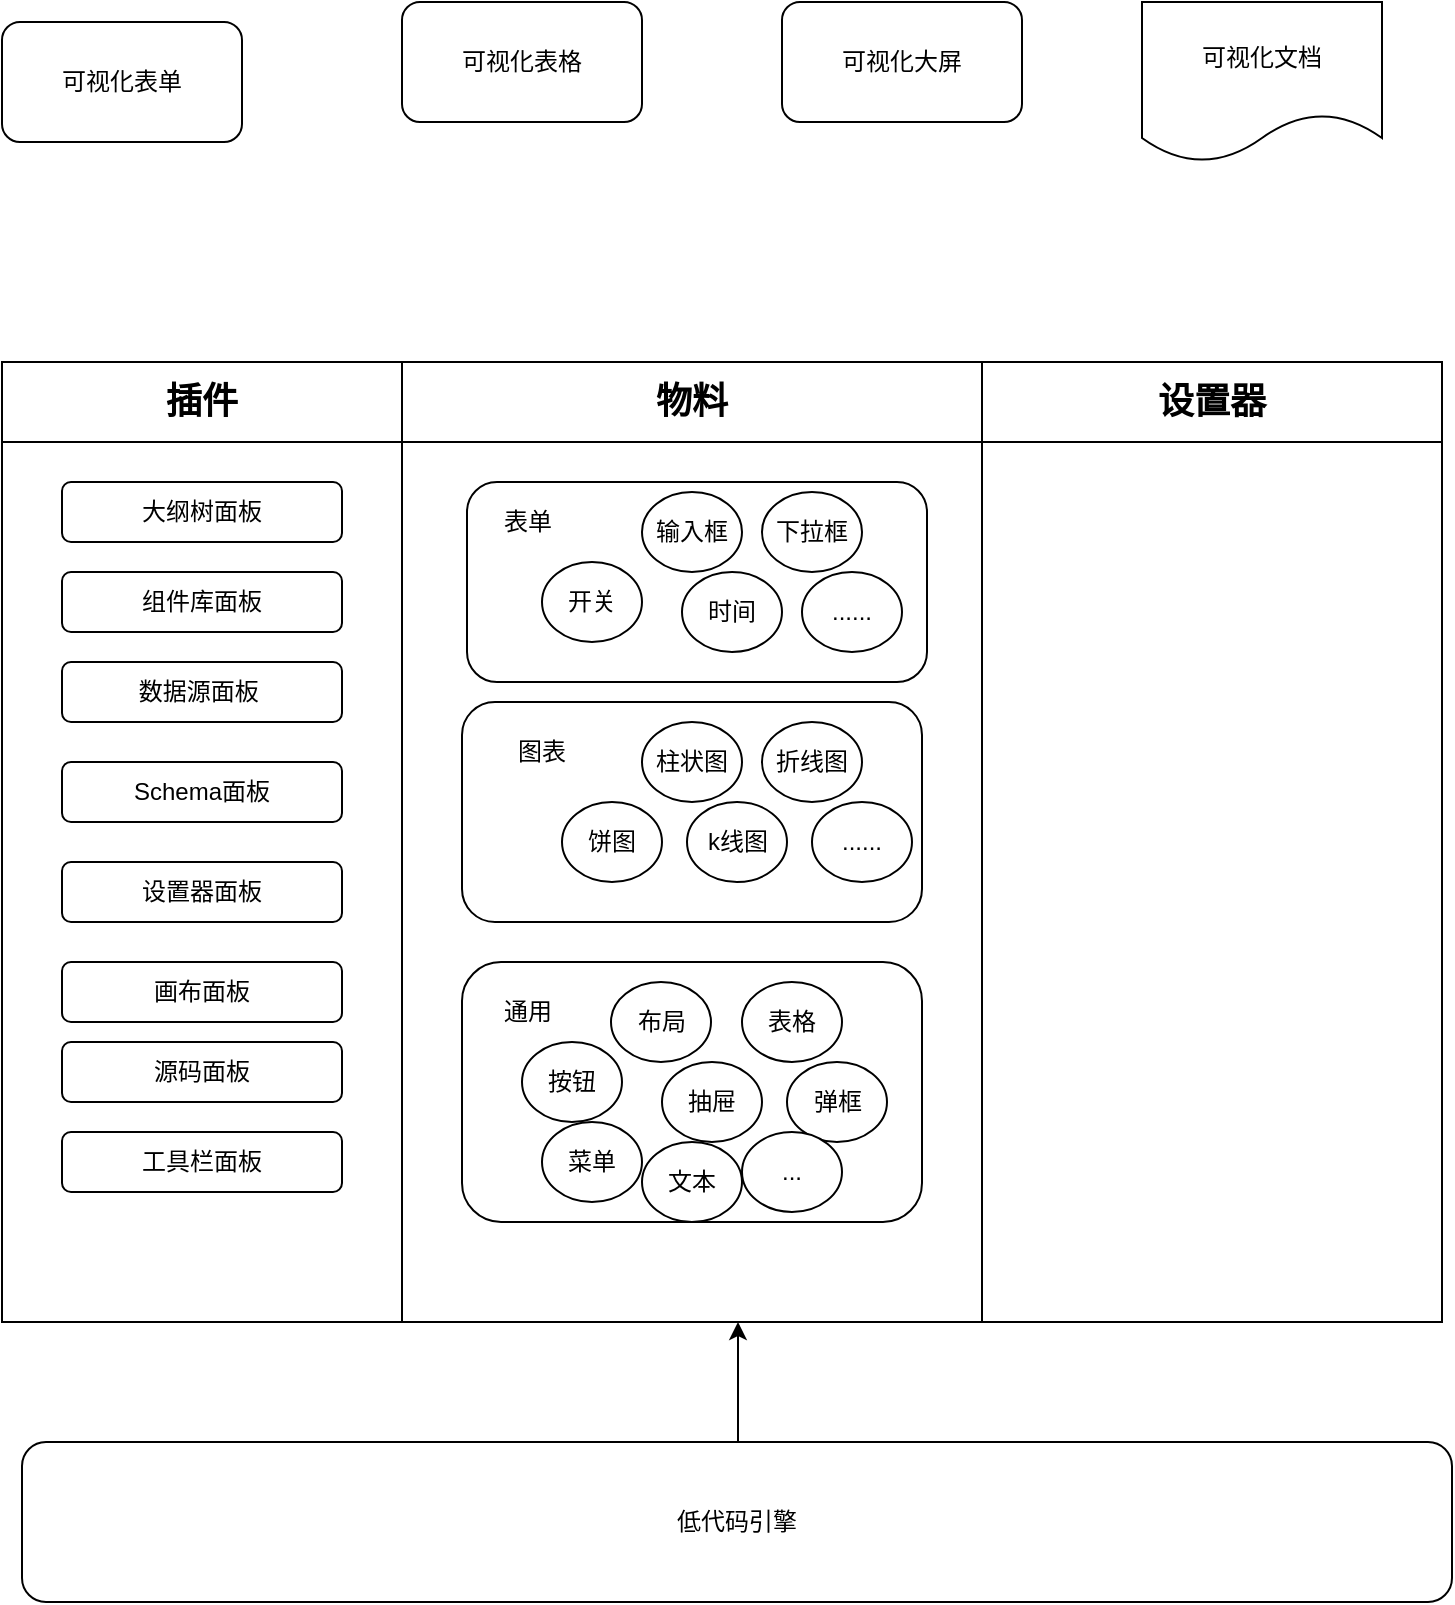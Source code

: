 <mxfile version="22.0.8" type="github">
  <diagram name="第 1 页" id="EbCufaACa-qsCbJzEI26">
    <mxGraphModel dx="1195" dy="658" grid="1" gridSize="10" guides="1" tooltips="1" connect="1" arrows="1" fold="1" page="1" pageScale="1" pageWidth="1169" pageHeight="827" math="0" shadow="0">
      <root>
        <mxCell id="0" />
        <mxCell id="1" parent="0" />
        <mxCell id="yNSle3DjV6WPgWv53idq-1" value="低代码引擎" style="rounded=1;whiteSpace=wrap;html=1;" vertex="1" parent="1">
          <mxGeometry x="240" y="810" width="715" height="80" as="geometry" />
        </mxCell>
        <mxCell id="yNSle3DjV6WPgWv53idq-5" value="可视化表单" style="rounded=1;whiteSpace=wrap;html=1;" vertex="1" parent="1">
          <mxGeometry x="230" y="100" width="120" height="60" as="geometry" />
        </mxCell>
        <mxCell id="yNSle3DjV6WPgWv53idq-6" value="可视化表格" style="rounded=1;whiteSpace=wrap;html=1;" vertex="1" parent="1">
          <mxGeometry x="430" y="90" width="120" height="60" as="geometry" />
        </mxCell>
        <mxCell id="yNSle3DjV6WPgWv53idq-7" value="可视化大屏" style="rounded=1;whiteSpace=wrap;html=1;" vertex="1" parent="1">
          <mxGeometry x="620" y="90" width="120" height="60" as="geometry" />
        </mxCell>
        <mxCell id="yNSle3DjV6WPgWv53idq-8" value="可视化文档" style="shape=document;whiteSpace=wrap;html=1;boundedLbl=1;" vertex="1" parent="1">
          <mxGeometry x="800" y="90" width="120" height="80" as="geometry" />
        </mxCell>
        <mxCell id="yNSle3DjV6WPgWv53idq-19" value="" style="rounded=1;whiteSpace=wrap;html=1;" vertex="1" parent="1">
          <mxGeometry x="462.5" y="330" width="230" height="100" as="geometry" />
        </mxCell>
        <mxCell id="yNSle3DjV6WPgWv53idq-20" value="" style="rounded=1;whiteSpace=wrap;html=1;" vertex="1" parent="1">
          <mxGeometry x="460" y="440" width="230" height="110" as="geometry" />
        </mxCell>
        <mxCell id="yNSle3DjV6WPgWv53idq-21" value="" style="rounded=1;whiteSpace=wrap;html=1;" vertex="1" parent="1">
          <mxGeometry x="460" y="570" width="230" height="130" as="geometry" />
        </mxCell>
        <mxCell id="yNSle3DjV6WPgWv53idq-22" value="表单" style="text;html=1;strokeColor=none;fillColor=none;align=center;verticalAlign=middle;whiteSpace=wrap;rounded=0;" vertex="1" parent="1">
          <mxGeometry x="462.5" y="335" width="60" height="30" as="geometry" />
        </mxCell>
        <mxCell id="yNSle3DjV6WPgWv53idq-23" value="图表" style="text;html=1;strokeColor=none;fillColor=none;align=center;verticalAlign=middle;whiteSpace=wrap;rounded=0;" vertex="1" parent="1">
          <mxGeometry x="470" y="450" width="60" height="30" as="geometry" />
        </mxCell>
        <mxCell id="yNSle3DjV6WPgWv53idq-25" value="柱状图" style="ellipse;whiteSpace=wrap;html=1;" vertex="1" parent="1">
          <mxGeometry x="550" y="450" width="50" height="40" as="geometry" />
        </mxCell>
        <mxCell id="yNSle3DjV6WPgWv53idq-26" value="折线图" style="ellipse;whiteSpace=wrap;html=1;" vertex="1" parent="1">
          <mxGeometry x="610" y="450" width="50" height="40" as="geometry" />
        </mxCell>
        <mxCell id="yNSle3DjV6WPgWv53idq-27" value="饼图" style="ellipse;whiteSpace=wrap;html=1;direction=west;" vertex="1" parent="1">
          <mxGeometry x="510" y="490" width="50" height="40" as="geometry" />
        </mxCell>
        <mxCell id="yNSle3DjV6WPgWv53idq-28" value="k线图" style="ellipse;whiteSpace=wrap;html=1;" vertex="1" parent="1">
          <mxGeometry x="572.5" y="490" width="50" height="40" as="geometry" />
        </mxCell>
        <mxCell id="yNSle3DjV6WPgWv53idq-29" value="......" style="ellipse;whiteSpace=wrap;html=1;" vertex="1" parent="1">
          <mxGeometry x="635" y="490" width="50" height="40" as="geometry" />
        </mxCell>
        <mxCell id="yNSle3DjV6WPgWv53idq-30" value="输入框" style="ellipse;whiteSpace=wrap;html=1;" vertex="1" parent="1">
          <mxGeometry x="550" y="335" width="50" height="40" as="geometry" />
        </mxCell>
        <mxCell id="yNSle3DjV6WPgWv53idq-31" value="下拉框" style="ellipse;whiteSpace=wrap;html=1;" vertex="1" parent="1">
          <mxGeometry x="610" y="335" width="50" height="40" as="geometry" />
        </mxCell>
        <mxCell id="yNSle3DjV6WPgWv53idq-33" value="开关" style="ellipse;whiteSpace=wrap;html=1;" vertex="1" parent="1">
          <mxGeometry x="500" y="370" width="50" height="40" as="geometry" />
        </mxCell>
        <mxCell id="yNSle3DjV6WPgWv53idq-34" value="时间" style="ellipse;whiteSpace=wrap;html=1;" vertex="1" parent="1">
          <mxGeometry x="570" y="375" width="50" height="40" as="geometry" />
        </mxCell>
        <mxCell id="yNSle3DjV6WPgWv53idq-35" value="......" style="ellipse;whiteSpace=wrap;html=1;" vertex="1" parent="1">
          <mxGeometry x="630" y="375" width="50" height="40" as="geometry" />
        </mxCell>
        <mxCell id="yNSle3DjV6WPgWv53idq-38" value="表格" style="ellipse;whiteSpace=wrap;html=1;" vertex="1" parent="1">
          <mxGeometry x="600" y="580" width="50" height="40" as="geometry" />
        </mxCell>
        <mxCell id="yNSle3DjV6WPgWv53idq-39" value="按钮" style="ellipse;whiteSpace=wrap;html=1;" vertex="1" parent="1">
          <mxGeometry x="490" y="610" width="50" height="40" as="geometry" />
        </mxCell>
        <mxCell id="yNSle3DjV6WPgWv53idq-40" value="抽屉" style="ellipse;whiteSpace=wrap;html=1;" vertex="1" parent="1">
          <mxGeometry x="560" y="620" width="50" height="40" as="geometry" />
        </mxCell>
        <mxCell id="yNSle3DjV6WPgWv53idq-41" value="弹框" style="ellipse;whiteSpace=wrap;html=1;" vertex="1" parent="1">
          <mxGeometry x="622.5" y="620" width="50" height="40" as="geometry" />
        </mxCell>
        <mxCell id="yNSle3DjV6WPgWv53idq-42" value="菜单" style="ellipse;whiteSpace=wrap;html=1;" vertex="1" parent="1">
          <mxGeometry x="500" y="650" width="50" height="40" as="geometry" />
        </mxCell>
        <mxCell id="yNSle3DjV6WPgWv53idq-43" value="文本" style="ellipse;whiteSpace=wrap;html=1;" vertex="1" parent="1">
          <mxGeometry x="550" y="660" width="50" height="40" as="geometry" />
        </mxCell>
        <mxCell id="yNSle3DjV6WPgWv53idq-44" value="通用" style="text;html=1;strokeColor=none;fillColor=none;align=center;verticalAlign=middle;whiteSpace=wrap;rounded=0;" vertex="1" parent="1">
          <mxGeometry x="462.5" y="580" width="60" height="30" as="geometry" />
        </mxCell>
        <mxCell id="yNSle3DjV6WPgWv53idq-45" value="布局" style="ellipse;whiteSpace=wrap;html=1;" vertex="1" parent="1">
          <mxGeometry x="534.5" y="580" width="50" height="40" as="geometry" />
        </mxCell>
        <mxCell id="yNSle3DjV6WPgWv53idq-46" value="大纲树面板" style="rounded=1;whiteSpace=wrap;html=1;direction=south;" vertex="1" parent="1">
          <mxGeometry x="260" y="330" width="140" height="30" as="geometry" />
        </mxCell>
        <mxCell id="yNSle3DjV6WPgWv53idq-47" value="组件库面板" style="rounded=1;whiteSpace=wrap;html=1;direction=south;" vertex="1" parent="1">
          <mxGeometry x="260" y="375" width="140" height="30" as="geometry" />
        </mxCell>
        <mxCell id="yNSle3DjV6WPgWv53idq-48" value="数据源面板&amp;nbsp;" style="rounded=1;whiteSpace=wrap;html=1;direction=south;" vertex="1" parent="1">
          <mxGeometry x="260" y="420" width="140" height="30" as="geometry" />
        </mxCell>
        <mxCell id="yNSle3DjV6WPgWv53idq-49" value="Schema面板" style="rounded=1;whiteSpace=wrap;html=1;direction=south;" vertex="1" parent="1">
          <mxGeometry x="260" y="470" width="140" height="30" as="geometry" />
        </mxCell>
        <mxCell id="yNSle3DjV6WPgWv53idq-50" value="设置器面板" style="rounded=1;whiteSpace=wrap;html=1;direction=south;" vertex="1" parent="1">
          <mxGeometry x="260" y="520" width="140" height="30" as="geometry" />
        </mxCell>
        <mxCell id="yNSle3DjV6WPgWv53idq-51" value="画布面板" style="rounded=1;whiteSpace=wrap;html=1;direction=south;" vertex="1" parent="1">
          <mxGeometry x="260" y="570" width="140" height="30" as="geometry" />
        </mxCell>
        <mxCell id="yNSle3DjV6WPgWv53idq-52" value="工具栏面板" style="rounded=1;whiteSpace=wrap;html=1;direction=south;" vertex="1" parent="1">
          <mxGeometry x="260" y="655" width="140" height="30" as="geometry" />
        </mxCell>
        <mxCell id="yNSle3DjV6WPgWv53idq-53" value="源码面板" style="rounded=1;whiteSpace=wrap;html=1;direction=south;" vertex="1" parent="1">
          <mxGeometry x="260" y="610" width="140" height="30" as="geometry" />
        </mxCell>
        <mxCell id="yNSle3DjV6WPgWv53idq-54" value="..." style="ellipse;whiteSpace=wrap;html=1;" vertex="1" parent="1">
          <mxGeometry x="600" y="655" width="50" height="40" as="geometry" />
        </mxCell>
        <mxCell id="yNSle3DjV6WPgWv53idq-55" value="" style="endArrow=classic;html=1;rounded=0;" edge="1" parent="1">
          <mxGeometry width="50" height="50" relative="1" as="geometry">
            <mxPoint x="598" y="810" as="sourcePoint" />
            <mxPoint x="598" y="750" as="targetPoint" />
          </mxGeometry>
        </mxCell>
        <mxCell id="yNSle3DjV6WPgWv53idq-65" value="设置器" style="swimlane;whiteSpace=wrap;html=1;startSize=40;fontSize=18;" vertex="1" parent="1">
          <mxGeometry x="720" y="270" width="230" height="480" as="geometry" />
        </mxCell>
        <mxCell id="yNSle3DjV6WPgWv53idq-66" value="物料" style="swimlane;whiteSpace=wrap;html=1;startSize=40;fontSize=18;" vertex="1" parent="1">
          <mxGeometry x="430" y="270" width="290" height="480" as="geometry" />
        </mxCell>
        <mxCell id="yNSle3DjV6WPgWv53idq-67" value="插件" style="swimlane;whiteSpace=wrap;html=1;startSize=40;fontSize=18;" vertex="1" parent="1">
          <mxGeometry x="230" y="270" width="200" height="480" as="geometry" />
        </mxCell>
      </root>
    </mxGraphModel>
  </diagram>
</mxfile>
